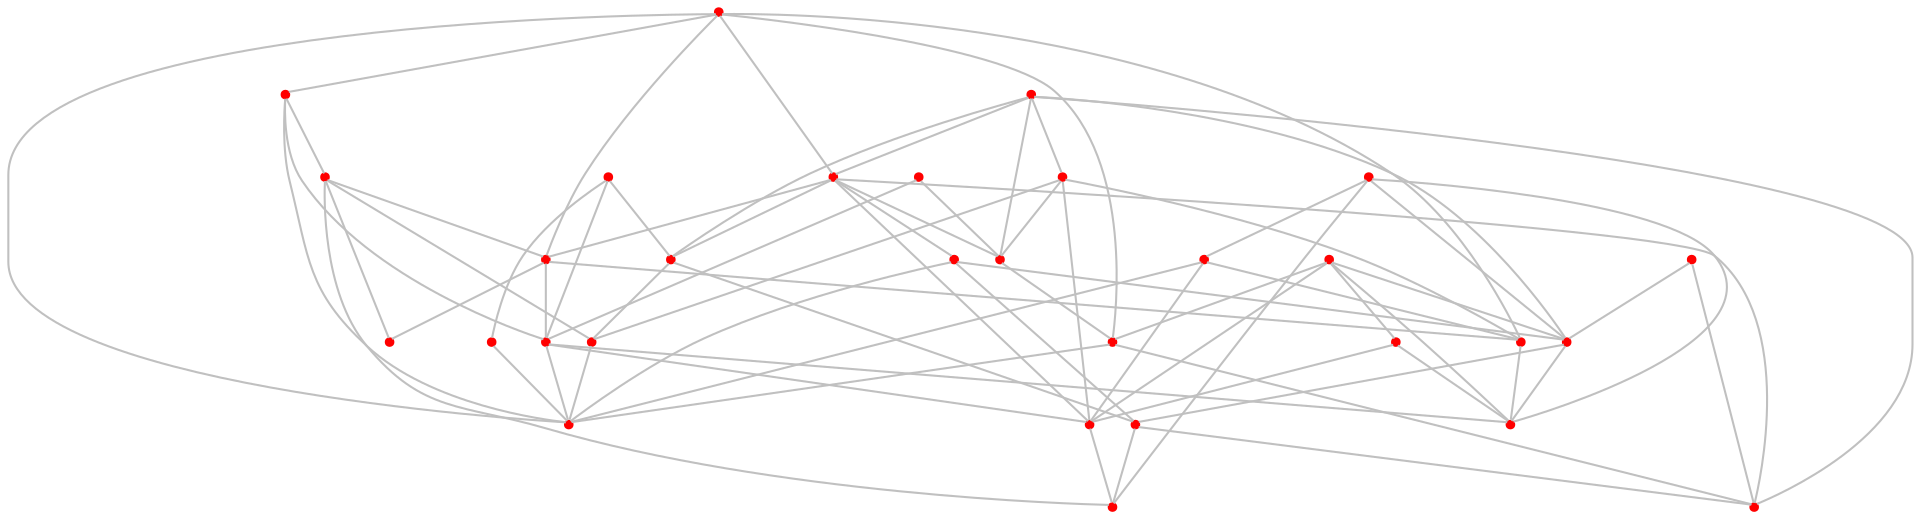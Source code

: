 graph {
	0 [color=red shape=point]
	1 [color=red shape=point]
	2 [color=red shape=point]
	3 [color=red shape=point]
	4 [color=red shape=point]
	5 [color=red shape=point]
	6 [color=red shape=point]
	7 [color=red shape=point]
	8 [color=red shape=point]
	9 [color=red shape=point]
	10 [color=red shape=point]
	11 [color=red shape=point]
	12 [color=red shape=point]
	13 [color=red shape=point]
	14 [color=red shape=point]
	15 [color=red shape=point]
	16 [color=red shape=point]
	17 [color=red shape=point]
	18 [color=red shape=point]
	19 [color=red shape=point]
	20 [color=red shape=point]
	21 [color=red shape=point]
	22 [color=red shape=point]
	23 [color=red shape=point]
	24 [color=red shape=point]
	25 [color=red shape=point]
	26 [color=red shape=point]
	27 [color=red shape=point]
	28 [color=red shape=point]
	29 [color=red shape=point]
	0 -- 15 [color=gray]
	0 -- 21 [color=gray]
	1 -- 6 [color=gray]
	1 -- 11 [color=gray]
	1 -- 13 [color=gray]
	1 -- 22 [color=gray]
	1 -- 25 [color=gray]
	1 -- 28 [color=gray]
	2 -- 6 [color=gray]
	2 -- 8 [color=gray]
	2 -- 10 [color=gray]
	2 -- 14 [color=gray]
	2 -- 21 [color=gray]
	2 -- 27 [color=gray]
	3 -- 10 [color=gray]
	3 -- 16 [color=gray]
	3 -- 26 [color=gray]
	3 -- 29 [color=gray]
	4 -- 10 [color=gray]
	4 -- 27 [color=gray]
	5 -- 10 [color=gray]
	5 -- 18 [color=gray]
	5 -- 20 [color=gray]
	5 -- 22 [color=gray]
	5 -- 29 [color=gray]
	6 -- 9 [color=gray]
	6 -- 13 [color=gray]
	6 -- 14 [color=gray]
	6 -- 20 [color=gray]
	6 -- 21 [color=gray]
	6 -- 27 [color=gray]
	7 -- 14 [color=gray]
	7 -- 15 [color=gray]
	7 -- 23 [color=gray]
	8 -- 17 [color=gray]
	8 -- 20 [color=gray]
	8 -- 21 [color=gray]
	8 -- 28 [color=gray]
	9 -- 10 [color=gray]
	9 -- 19 [color=gray]
	9 -- 25 [color=gray]
	10 -- 19 [color=gray]
	10 -- 29 [color=gray]
	11 -- 12 [color=gray]
	11 -- 15 [color=gray]
	11 -- 25 [color=gray]
	12 -- 13 [color=gray]
	12 -- 17 [color=gray]
	12 -- 24 [color=gray]
	12 -- 26 [color=gray]
	13 -- 15 [color=gray]
	13 -- 24 [color=gray]
	13 -- 28 [color=gray]
	14 -- 17 [color=gray]
	14 -- 19 [color=gray]
	15 -- 20 [color=gray]
	15 -- 25 [color=gray]
	15 -- 29 [color=gray]
	16 -- 20 [color=gray]
	16 -- 25 [color=gray]
	16 -- 28 [color=gray]
	17 -- 25 [color=gray]
	18 -- 20 [color=gray]
	18 -- 29 [color=gray]
	19 -- 26 [color=gray]
	19 -- 27 [color=gray]
	20 -- 26 [color=gray]
	21 -- 22 [color=gray]
	22 -- 25 [color=gray]
	22 -- 27 [color=gray]
	23 -- 25 [color=gray]
	28 -- 29 [color=gray]
}
